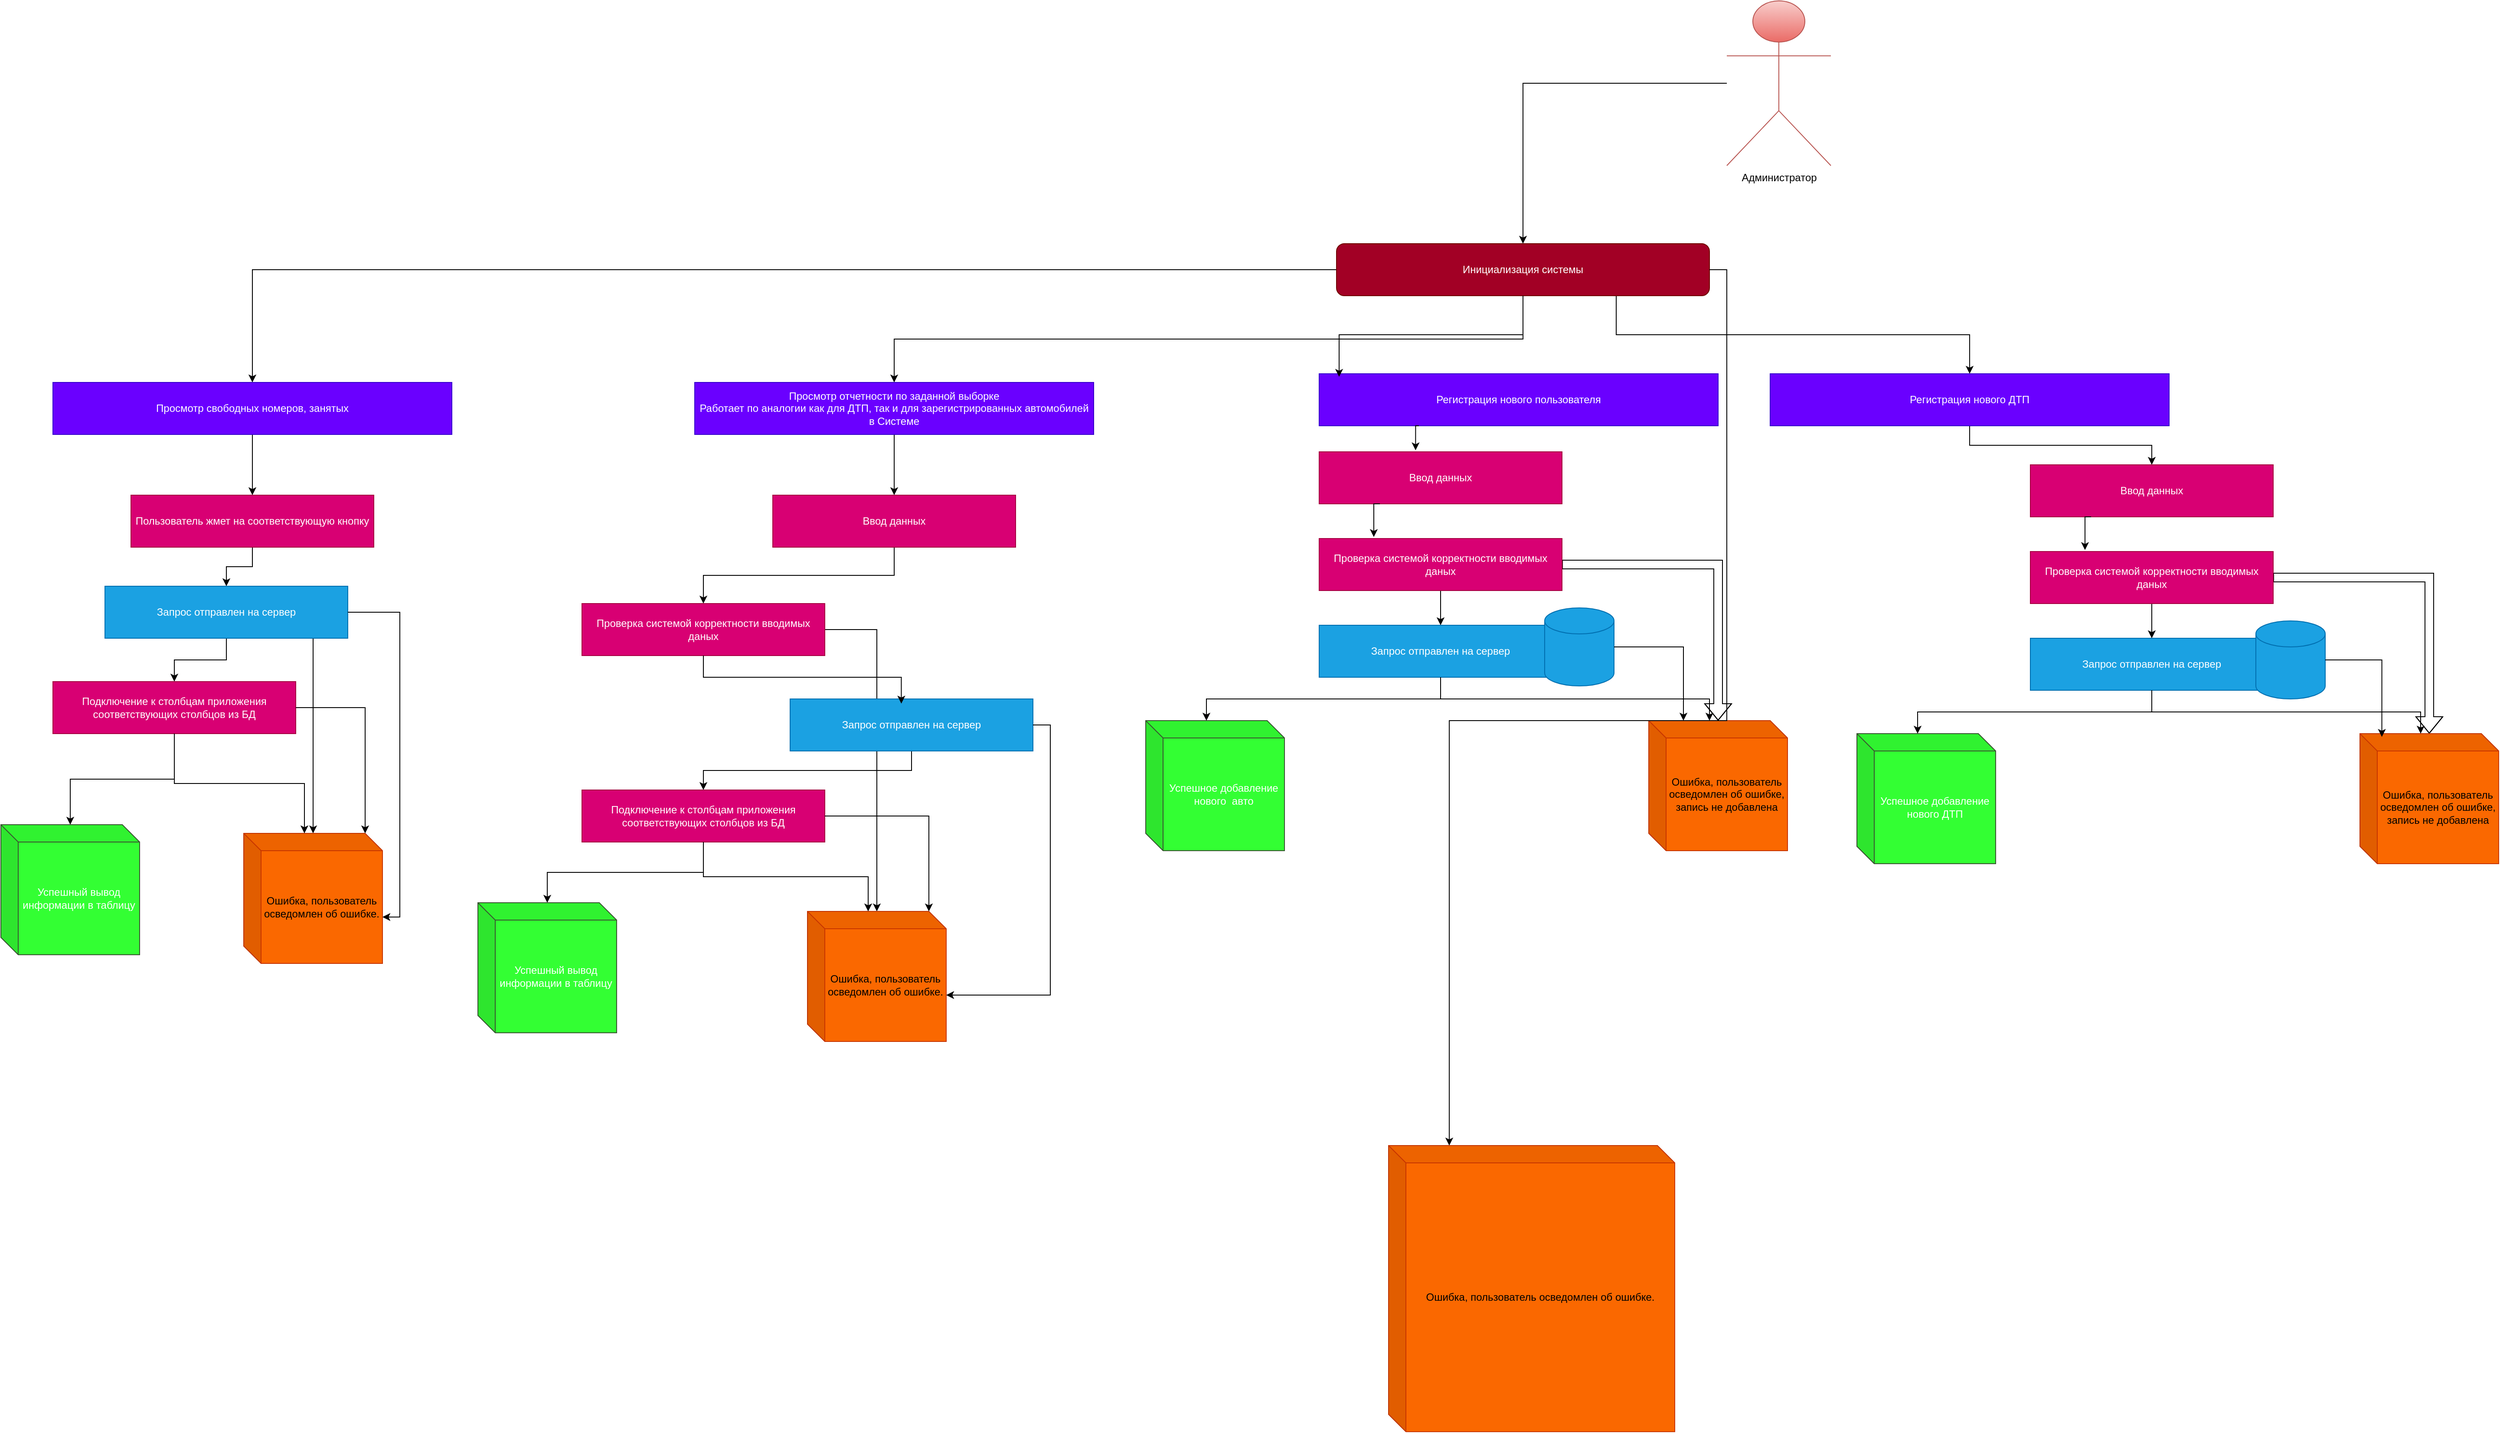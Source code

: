 <mxfile version="24.7.8">
  <diagram name="Страница — 1" id="l3_qd4YvZzGdkWrHaVRK">
    <mxGraphModel dx="4788" dy="1768" grid="1" gridSize="10" guides="1" tooltips="1" connect="1" arrows="1" fold="1" page="1" pageScale="1" pageWidth="1920" pageHeight="1200" math="0" shadow="0">
      <root>
        <mxCell id="0" />
        <mxCell id="1" parent="0" />
        <mxCell id="J9d9_HpMv3V3XmsUq5mp-21" style="edgeStyle=orthogonalEdgeStyle;rounded=0;orthogonalLoop=1;jettySize=auto;html=1;exitX=0.75;exitY=1;exitDx=0;exitDy=0;" edge="1" parent="1" source="J9d9_HpMv3V3XmsUq5mp-1" target="J9d9_HpMv3V3XmsUq5mp-20">
          <mxGeometry relative="1" as="geometry" />
        </mxCell>
        <mxCell id="J9d9_HpMv3V3XmsUq5mp-36" style="edgeStyle=orthogonalEdgeStyle;rounded=0;orthogonalLoop=1;jettySize=auto;html=1;exitX=0.5;exitY=1;exitDx=0;exitDy=0;entryX=0.5;entryY=0;entryDx=0;entryDy=0;" edge="1" parent="1" source="J9d9_HpMv3V3XmsUq5mp-1" target="J9d9_HpMv3V3XmsUq5mp-35">
          <mxGeometry relative="1" as="geometry" />
        </mxCell>
        <mxCell id="J9d9_HpMv3V3XmsUq5mp-70" style="edgeStyle=orthogonalEdgeStyle;rounded=0;orthogonalLoop=1;jettySize=auto;html=1;exitX=0;exitY=0.5;exitDx=0;exitDy=0;entryX=0.5;entryY=0;entryDx=0;entryDy=0;" edge="1" parent="1" source="J9d9_HpMv3V3XmsUq5mp-1" target="J9d9_HpMv3V3XmsUq5mp-55">
          <mxGeometry relative="1" as="geometry" />
        </mxCell>
        <mxCell id="J9d9_HpMv3V3XmsUq5mp-1" value="Инициализация системы" style="rounded=1;whiteSpace=wrap;html=1;fillColor=#a20025;fontColor=#ffffff;strokeColor=#6F0000;" vertex="1" parent="1">
          <mxGeometry x="430" y="350" width="430" height="60" as="geometry" />
        </mxCell>
        <mxCell id="J9d9_HpMv3V3XmsUq5mp-5" style="edgeStyle=orthogonalEdgeStyle;rounded=0;orthogonalLoop=1;jettySize=auto;html=1;entryX=0.5;entryY=0;entryDx=0;entryDy=0;" edge="1" parent="1" source="J9d9_HpMv3V3XmsUq5mp-2" target="J9d9_HpMv3V3XmsUq5mp-1">
          <mxGeometry relative="1" as="geometry" />
        </mxCell>
        <mxCell id="J9d9_HpMv3V3XmsUq5mp-2" value="Администратор" style="shape=umlActor;verticalLabelPosition=bottom;verticalAlign=top;html=1;outlineConnect=0;fillColor=#f8cecc;strokeColor=#b85450;gradientColor=#ea6b66;" vertex="1" parent="1">
          <mxGeometry x="880" y="70" width="120" height="190" as="geometry" />
        </mxCell>
        <mxCell id="J9d9_HpMv3V3XmsUq5mp-6" value="Регистрация нового пользователя" style="rounded=0;whiteSpace=wrap;html=1;fillColor=#6a00ff;fontColor=#ffffff;strokeColor=#3700CC;" vertex="1" parent="1">
          <mxGeometry x="410" y="500" width="460" height="60" as="geometry" />
        </mxCell>
        <mxCell id="J9d9_HpMv3V3XmsUq5mp-7" style="edgeStyle=orthogonalEdgeStyle;rounded=0;orthogonalLoop=1;jettySize=auto;html=1;exitX=0.5;exitY=1;exitDx=0;exitDy=0;entryX=0.05;entryY=0.059;entryDx=0;entryDy=0;entryPerimeter=0;" edge="1" parent="1" source="J9d9_HpMv3V3XmsUq5mp-1" target="J9d9_HpMv3V3XmsUq5mp-6">
          <mxGeometry relative="1" as="geometry" />
        </mxCell>
        <mxCell id="J9d9_HpMv3V3XmsUq5mp-8" value="Ввод данных" style="rounded=0;whiteSpace=wrap;html=1;fillColor=#d80073;fontColor=#ffffff;strokeColor=#A50040;" vertex="1" parent="1">
          <mxGeometry x="410" y="590" width="280" height="60" as="geometry" />
        </mxCell>
        <mxCell id="J9d9_HpMv3V3XmsUq5mp-9" style="edgeStyle=orthogonalEdgeStyle;rounded=0;orthogonalLoop=1;jettySize=auto;html=1;exitX=0.25;exitY=1;exitDx=0;exitDy=0;entryX=0.397;entryY=-0.029;entryDx=0;entryDy=0;entryPerimeter=0;" edge="1" parent="1" source="J9d9_HpMv3V3XmsUq5mp-6" target="J9d9_HpMv3V3XmsUq5mp-8">
          <mxGeometry relative="1" as="geometry" />
        </mxCell>
        <mxCell id="J9d9_HpMv3V3XmsUq5mp-14" style="edgeStyle=orthogonalEdgeStyle;rounded=0;orthogonalLoop=1;jettySize=auto;html=1;exitX=0.5;exitY=1;exitDx=0;exitDy=0;entryX=0.5;entryY=0;entryDx=0;entryDy=0;" edge="1" parent="1" source="J9d9_HpMv3V3XmsUq5mp-10" target="J9d9_HpMv3V3XmsUq5mp-12">
          <mxGeometry relative="1" as="geometry" />
        </mxCell>
        <mxCell id="J9d9_HpMv3V3XmsUq5mp-19" style="edgeStyle=orthogonalEdgeStyle;rounded=0;orthogonalLoop=1;jettySize=auto;html=1;exitX=1;exitY=0.5;exitDx=0;exitDy=0;shape=flexArrow;" edge="1" parent="1" source="J9d9_HpMv3V3XmsUq5mp-10" target="J9d9_HpMv3V3XmsUq5mp-17">
          <mxGeometry relative="1" as="geometry" />
        </mxCell>
        <mxCell id="J9d9_HpMv3V3XmsUq5mp-10" value="Проверка системой корректности вводимых даных" style="rounded=0;whiteSpace=wrap;html=1;fillColor=#d80073;fontColor=#ffffff;strokeColor=#A50040;" vertex="1" parent="1">
          <mxGeometry x="410" y="690" width="280" height="60" as="geometry" />
        </mxCell>
        <mxCell id="J9d9_HpMv3V3XmsUq5mp-11" style="edgeStyle=orthogonalEdgeStyle;rounded=0;orthogonalLoop=1;jettySize=auto;html=1;exitX=0.25;exitY=1;exitDx=0;exitDy=0;entryX=0.225;entryY=-0.029;entryDx=0;entryDy=0;entryPerimeter=0;" edge="1" parent="1" source="J9d9_HpMv3V3XmsUq5mp-8" target="J9d9_HpMv3V3XmsUq5mp-10">
          <mxGeometry relative="1" as="geometry" />
        </mxCell>
        <mxCell id="J9d9_HpMv3V3XmsUq5mp-12" value="Запрос отправлен на сервер" style="rounded=0;whiteSpace=wrap;html=1;fillColor=#1ba1e2;fontColor=#ffffff;strokeColor=#006EAF;" vertex="1" parent="1">
          <mxGeometry x="410" y="790" width="280" height="60" as="geometry" />
        </mxCell>
        <mxCell id="J9d9_HpMv3V3XmsUq5mp-13" value="" style="shape=cylinder3;whiteSpace=wrap;html=1;boundedLbl=1;backgroundOutline=1;size=15;fillColor=#1ba1e2;fontColor=#ffffff;strokeColor=#006EAF;" vertex="1" parent="1">
          <mxGeometry x="670" y="770" width="80" height="90" as="geometry" />
        </mxCell>
        <mxCell id="J9d9_HpMv3V3XmsUq5mp-15" value="Успешное добавление нового&amp;nbsp; авто" style="shape=cube;whiteSpace=wrap;html=1;boundedLbl=1;backgroundOutline=1;darkOpacity=0.05;darkOpacity2=0.1;fillColor=#33FF33;fontColor=#ffffff;strokeColor=#3A5431;" vertex="1" parent="1">
          <mxGeometry x="210" y="900" width="160" height="150" as="geometry" />
        </mxCell>
        <mxCell id="J9d9_HpMv3V3XmsUq5mp-16" style="edgeStyle=orthogonalEdgeStyle;rounded=0;orthogonalLoop=1;jettySize=auto;html=1;exitX=0.5;exitY=1;exitDx=0;exitDy=0;entryX=0;entryY=0;entryDx=70;entryDy=0;entryPerimeter=0;" edge="1" parent="1" source="J9d9_HpMv3V3XmsUq5mp-12" target="J9d9_HpMv3V3XmsUq5mp-15">
          <mxGeometry relative="1" as="geometry" />
        </mxCell>
        <mxCell id="J9d9_HpMv3V3XmsUq5mp-17" value="Ошибка, пользователь осведомлен об ошибке, запись не добавлена" style="shape=cube;whiteSpace=wrap;html=1;boundedLbl=1;backgroundOutline=1;darkOpacity=0.05;darkOpacity2=0.1;fillColor=#fa6800;fontColor=#000000;strokeColor=#C73500;" vertex="1" parent="1">
          <mxGeometry x="790" y="900" width="160" height="150" as="geometry" />
        </mxCell>
        <mxCell id="J9d9_HpMv3V3XmsUq5mp-18" style="edgeStyle=orthogonalEdgeStyle;rounded=0;orthogonalLoop=1;jettySize=auto;html=1;exitX=0.5;exitY=1;exitDx=0;exitDy=0;entryX=0;entryY=0;entryDx=70;entryDy=0;entryPerimeter=0;" edge="1" parent="1" source="J9d9_HpMv3V3XmsUq5mp-12" target="J9d9_HpMv3V3XmsUq5mp-17">
          <mxGeometry relative="1" as="geometry" />
        </mxCell>
        <mxCell id="J9d9_HpMv3V3XmsUq5mp-34" style="edgeStyle=orthogonalEdgeStyle;rounded=0;orthogonalLoop=1;jettySize=auto;html=1;exitX=0.5;exitY=1;exitDx=0;exitDy=0;entryX=0.5;entryY=0;entryDx=0;entryDy=0;" edge="1" parent="1" source="J9d9_HpMv3V3XmsUq5mp-20" target="J9d9_HpMv3V3XmsUq5mp-22">
          <mxGeometry relative="1" as="geometry" />
        </mxCell>
        <mxCell id="J9d9_HpMv3V3XmsUq5mp-20" value="Регистрация нового ДТП" style="rounded=0;whiteSpace=wrap;html=1;fillColor=#6a00ff;fontColor=#ffffff;strokeColor=#3700CC;" vertex="1" parent="1">
          <mxGeometry x="930" y="500" width="460" height="60" as="geometry" />
        </mxCell>
        <mxCell id="J9d9_HpMv3V3XmsUq5mp-22" value="Ввод данных" style="rounded=0;whiteSpace=wrap;html=1;fillColor=#d80073;fontColor=#ffffff;strokeColor=#A50040;" vertex="1" parent="1">
          <mxGeometry x="1230" y="605" width="280" height="60" as="geometry" />
        </mxCell>
        <mxCell id="J9d9_HpMv3V3XmsUq5mp-24" style="edgeStyle=orthogonalEdgeStyle;rounded=0;orthogonalLoop=1;jettySize=auto;html=1;exitX=0.5;exitY=1;exitDx=0;exitDy=0;entryX=0.5;entryY=0;entryDx=0;entryDy=0;" edge="1" parent="1" source="J9d9_HpMv3V3XmsUq5mp-26" target="J9d9_HpMv3V3XmsUq5mp-28">
          <mxGeometry relative="1" as="geometry" />
        </mxCell>
        <mxCell id="J9d9_HpMv3V3XmsUq5mp-25" style="edgeStyle=orthogonalEdgeStyle;rounded=0;orthogonalLoop=1;jettySize=auto;html=1;exitX=1;exitY=0.5;exitDx=0;exitDy=0;shape=flexArrow;" edge="1" parent="1" source="J9d9_HpMv3V3XmsUq5mp-26" target="J9d9_HpMv3V3XmsUq5mp-32">
          <mxGeometry relative="1" as="geometry" />
        </mxCell>
        <mxCell id="J9d9_HpMv3V3XmsUq5mp-26" value="Проверка системой корректности вводимых даных" style="rounded=0;whiteSpace=wrap;html=1;fillColor=#d80073;fontColor=#ffffff;strokeColor=#A50040;" vertex="1" parent="1">
          <mxGeometry x="1230" y="705" width="280" height="60" as="geometry" />
        </mxCell>
        <mxCell id="J9d9_HpMv3V3XmsUq5mp-27" style="edgeStyle=orthogonalEdgeStyle;rounded=0;orthogonalLoop=1;jettySize=auto;html=1;exitX=0.25;exitY=1;exitDx=0;exitDy=0;entryX=0.225;entryY=-0.029;entryDx=0;entryDy=0;entryPerimeter=0;" edge="1" parent="1" source="J9d9_HpMv3V3XmsUq5mp-22" target="J9d9_HpMv3V3XmsUq5mp-26">
          <mxGeometry relative="1" as="geometry" />
        </mxCell>
        <mxCell id="J9d9_HpMv3V3XmsUq5mp-28" value="Запрос отправлен на сервер" style="rounded=0;whiteSpace=wrap;html=1;fillColor=#1ba1e2;fontColor=#ffffff;strokeColor=#006EAF;" vertex="1" parent="1">
          <mxGeometry x="1230" y="805" width="280" height="60" as="geometry" />
        </mxCell>
        <mxCell id="J9d9_HpMv3V3XmsUq5mp-29" value="" style="shape=cylinder3;whiteSpace=wrap;html=1;boundedLbl=1;backgroundOutline=1;size=15;fillColor=#1ba1e2;fontColor=#ffffff;strokeColor=#006EAF;" vertex="1" parent="1">
          <mxGeometry x="1490" y="785" width="80" height="90" as="geometry" />
        </mxCell>
        <mxCell id="J9d9_HpMv3V3XmsUq5mp-30" value="Успешное добавление нового ДТП" style="shape=cube;whiteSpace=wrap;html=1;boundedLbl=1;backgroundOutline=1;darkOpacity=0.05;darkOpacity2=0.1;fillColor=#33FF33;fontColor=#ffffff;strokeColor=#3A5431;" vertex="1" parent="1">
          <mxGeometry x="1030" y="915" width="160" height="150" as="geometry" />
        </mxCell>
        <mxCell id="J9d9_HpMv3V3XmsUq5mp-31" style="edgeStyle=orthogonalEdgeStyle;rounded=0;orthogonalLoop=1;jettySize=auto;html=1;exitX=0.5;exitY=1;exitDx=0;exitDy=0;entryX=0;entryY=0;entryDx=70;entryDy=0;entryPerimeter=0;" edge="1" parent="1" source="J9d9_HpMv3V3XmsUq5mp-28" target="J9d9_HpMv3V3XmsUq5mp-30">
          <mxGeometry relative="1" as="geometry" />
        </mxCell>
        <mxCell id="J9d9_HpMv3V3XmsUq5mp-32" value="Ошибка, пользователь осведомлен об ошибке, запись не добавлена" style="shape=cube;whiteSpace=wrap;html=1;boundedLbl=1;backgroundOutline=1;darkOpacity=0.05;darkOpacity2=0.1;fillColor=#fa6800;fontColor=#000000;strokeColor=#C73500;" vertex="1" parent="1">
          <mxGeometry x="1610" y="915" width="160" height="150" as="geometry" />
        </mxCell>
        <mxCell id="J9d9_HpMv3V3XmsUq5mp-33" style="edgeStyle=orthogonalEdgeStyle;rounded=0;orthogonalLoop=1;jettySize=auto;html=1;exitX=0.5;exitY=1;exitDx=0;exitDy=0;entryX=0;entryY=0;entryDx=70;entryDy=0;entryPerimeter=0;" edge="1" parent="1" source="J9d9_HpMv3V3XmsUq5mp-28" target="J9d9_HpMv3V3XmsUq5mp-32">
          <mxGeometry relative="1" as="geometry" />
        </mxCell>
        <mxCell id="J9d9_HpMv3V3XmsUq5mp-38" style="edgeStyle=orthogonalEdgeStyle;rounded=0;orthogonalLoop=1;jettySize=auto;html=1;exitX=0.5;exitY=1;exitDx=0;exitDy=0;entryX=0.5;entryY=0;entryDx=0;entryDy=0;" edge="1" parent="1" source="J9d9_HpMv3V3XmsUq5mp-35" target="J9d9_HpMv3V3XmsUq5mp-37">
          <mxGeometry relative="1" as="geometry" />
        </mxCell>
        <mxCell id="J9d9_HpMv3V3XmsUq5mp-35" value="Просмотр отчетности по заданной выборке&lt;div&gt;Работает по аналогии как для ДТП, так и для зарегистрированных автомобилей в Системе&lt;/div&gt;" style="rounded=0;whiteSpace=wrap;html=1;fillColor=#6a00ff;fontColor=#ffffff;strokeColor=#3700CC;" vertex="1" parent="1">
          <mxGeometry x="-310" y="510" width="460" height="60" as="geometry" />
        </mxCell>
        <mxCell id="J9d9_HpMv3V3XmsUq5mp-40" style="edgeStyle=orthogonalEdgeStyle;rounded=0;orthogonalLoop=1;jettySize=auto;html=1;exitX=0.5;exitY=1;exitDx=0;exitDy=0;entryX=0.5;entryY=0;entryDx=0;entryDy=0;" edge="1" parent="1" source="J9d9_HpMv3V3XmsUq5mp-37" target="J9d9_HpMv3V3XmsUq5mp-39">
          <mxGeometry relative="1" as="geometry" />
        </mxCell>
        <mxCell id="J9d9_HpMv3V3XmsUq5mp-37" value="Ввод данных" style="rounded=0;whiteSpace=wrap;html=1;fillColor=#d80073;fontColor=#ffffff;strokeColor=#A50040;" vertex="1" parent="1">
          <mxGeometry x="-220" y="640" width="280" height="60" as="geometry" />
        </mxCell>
        <mxCell id="J9d9_HpMv3V3XmsUq5mp-49" style="edgeStyle=orthogonalEdgeStyle;rounded=0;orthogonalLoop=1;jettySize=auto;html=1;exitX=1;exitY=0.5;exitDx=0;exitDy=0;" edge="1" parent="1" source="J9d9_HpMv3V3XmsUq5mp-39" target="J9d9_HpMv3V3XmsUq5mp-47">
          <mxGeometry relative="1" as="geometry" />
        </mxCell>
        <mxCell id="J9d9_HpMv3V3XmsUq5mp-39" value="Проверка системой корректности вводимых даных" style="rounded=0;whiteSpace=wrap;html=1;fillColor=#d80073;fontColor=#ffffff;strokeColor=#A50040;" vertex="1" parent="1">
          <mxGeometry x="-440" y="765" width="280" height="60" as="geometry" />
        </mxCell>
        <mxCell id="J9d9_HpMv3V3XmsUq5mp-44" style="edgeStyle=orthogonalEdgeStyle;rounded=0;orthogonalLoop=1;jettySize=auto;html=1;exitX=0.5;exitY=1;exitDx=0;exitDy=0;entryX=0.5;entryY=0;entryDx=0;entryDy=0;" edge="1" parent="1" source="J9d9_HpMv3V3XmsUq5mp-41" target="J9d9_HpMv3V3XmsUq5mp-43">
          <mxGeometry relative="1" as="geometry" />
        </mxCell>
        <mxCell id="J9d9_HpMv3V3XmsUq5mp-41" value="Запрос отправлен на сервер" style="rounded=0;whiteSpace=wrap;html=1;fillColor=#1ba1e2;fontColor=#ffffff;strokeColor=#006EAF;" vertex="1" parent="1">
          <mxGeometry x="-200" y="875" width="280" height="60" as="geometry" />
        </mxCell>
        <mxCell id="J9d9_HpMv3V3XmsUq5mp-42" style="edgeStyle=orthogonalEdgeStyle;rounded=0;orthogonalLoop=1;jettySize=auto;html=1;exitX=0.5;exitY=1;exitDx=0;exitDy=0;entryX=0.458;entryY=0.089;entryDx=0;entryDy=0;entryPerimeter=0;" edge="1" parent="1" source="J9d9_HpMv3V3XmsUq5mp-39" target="J9d9_HpMv3V3XmsUq5mp-41">
          <mxGeometry relative="1" as="geometry" />
        </mxCell>
        <mxCell id="J9d9_HpMv3V3XmsUq5mp-46" style="edgeStyle=orthogonalEdgeStyle;rounded=0;orthogonalLoop=1;jettySize=auto;html=1;exitX=0.5;exitY=1;exitDx=0;exitDy=0;" edge="1" parent="1" source="J9d9_HpMv3V3XmsUq5mp-43" target="J9d9_HpMv3V3XmsUq5mp-45">
          <mxGeometry relative="1" as="geometry" />
        </mxCell>
        <mxCell id="J9d9_HpMv3V3XmsUq5mp-43" value="Подключение к столбцам приложения соответствующих столбцов из БД" style="rounded=0;whiteSpace=wrap;html=1;fillColor=#d80073;fontColor=#ffffff;strokeColor=#A50040;" vertex="1" parent="1">
          <mxGeometry x="-440" y="980" width="280" height="60" as="geometry" />
        </mxCell>
        <mxCell id="J9d9_HpMv3V3XmsUq5mp-45" value="Успешный вывод информации в таблицу" style="shape=cube;whiteSpace=wrap;html=1;boundedLbl=1;backgroundOutline=1;darkOpacity=0.05;darkOpacity2=0.1;fillColor=#33FF33;fontColor=#ffffff;strokeColor=#3A5431;" vertex="1" parent="1">
          <mxGeometry x="-560" y="1110" width="160" height="150" as="geometry" />
        </mxCell>
        <mxCell id="J9d9_HpMv3V3XmsUq5mp-47" value="Ошибка, пользователь осведомлен об ошибке." style="shape=cube;whiteSpace=wrap;html=1;boundedLbl=1;backgroundOutline=1;darkOpacity=0.05;darkOpacity2=0.1;fillColor=#fa6800;fontColor=#000000;strokeColor=#C73500;" vertex="1" parent="1">
          <mxGeometry x="-180" y="1120" width="160" height="150" as="geometry" />
        </mxCell>
        <mxCell id="J9d9_HpMv3V3XmsUq5mp-48" style="edgeStyle=orthogonalEdgeStyle;rounded=0;orthogonalLoop=1;jettySize=auto;html=1;exitX=0.5;exitY=1;exitDx=0;exitDy=0;entryX=0;entryY=0;entryDx=70;entryDy=0;entryPerimeter=0;" edge="1" parent="1" source="J9d9_HpMv3V3XmsUq5mp-43" target="J9d9_HpMv3V3XmsUq5mp-47">
          <mxGeometry relative="1" as="geometry" />
        </mxCell>
        <mxCell id="J9d9_HpMv3V3XmsUq5mp-50" style="edgeStyle=orthogonalEdgeStyle;rounded=0;orthogonalLoop=1;jettySize=auto;html=1;exitX=1;exitY=0.5;exitDx=0;exitDy=0;entryX=0;entryY=0;entryDx=140;entryDy=0;entryPerimeter=0;" edge="1" parent="1" source="J9d9_HpMv3V3XmsUq5mp-43" target="J9d9_HpMv3V3XmsUq5mp-47">
          <mxGeometry relative="1" as="geometry" />
        </mxCell>
        <mxCell id="J9d9_HpMv3V3XmsUq5mp-51" style="edgeStyle=orthogonalEdgeStyle;rounded=0;orthogonalLoop=1;jettySize=auto;html=1;exitX=1;exitY=0.5;exitDx=0;exitDy=0;entryX=1;entryY=0.643;entryDx=0;entryDy=0;entryPerimeter=0;" edge="1" parent="1" source="J9d9_HpMv3V3XmsUq5mp-41" target="J9d9_HpMv3V3XmsUq5mp-47">
          <mxGeometry relative="1" as="geometry" />
        </mxCell>
        <mxCell id="J9d9_HpMv3V3XmsUq5mp-52" style="edgeStyle=orthogonalEdgeStyle;rounded=0;orthogonalLoop=1;jettySize=auto;html=1;exitX=1;exitY=0.5;exitDx=0;exitDy=0;exitPerimeter=0;entryX=0.25;entryY=0;entryDx=0;entryDy=0;entryPerimeter=0;" edge="1" parent="1" source="J9d9_HpMv3V3XmsUq5mp-13" target="J9d9_HpMv3V3XmsUq5mp-17">
          <mxGeometry relative="1" as="geometry" />
        </mxCell>
        <mxCell id="J9d9_HpMv3V3XmsUq5mp-53" style="edgeStyle=orthogonalEdgeStyle;rounded=0;orthogonalLoop=1;jettySize=auto;html=1;exitX=1;exitY=0.5;exitDx=0;exitDy=0;exitPerimeter=0;entryX=0.158;entryY=0.025;entryDx=0;entryDy=0;entryPerimeter=0;" edge="1" parent="1" source="J9d9_HpMv3V3XmsUq5mp-29" target="J9d9_HpMv3V3XmsUq5mp-32">
          <mxGeometry relative="1" as="geometry" />
        </mxCell>
        <mxCell id="J9d9_HpMv3V3XmsUq5mp-54" style="edgeStyle=orthogonalEdgeStyle;rounded=0;orthogonalLoop=1;jettySize=auto;html=1;exitX=0.5;exitY=1;exitDx=0;exitDy=0;entryX=0.5;entryY=0;entryDx=0;entryDy=0;" edge="1" parent="1" source="J9d9_HpMv3V3XmsUq5mp-55" target="J9d9_HpMv3V3XmsUq5mp-57">
          <mxGeometry relative="1" as="geometry" />
        </mxCell>
        <mxCell id="J9d9_HpMv3V3XmsUq5mp-55" value="Просмотр свободных номеров, занятых" style="rounded=0;whiteSpace=wrap;html=1;fillColor=#6a00ff;fontColor=#ffffff;strokeColor=#3700CC;" vertex="1" parent="1">
          <mxGeometry x="-1050" y="510" width="460" height="60" as="geometry" />
        </mxCell>
        <mxCell id="J9d9_HpMv3V3XmsUq5mp-71" style="edgeStyle=orthogonalEdgeStyle;rounded=0;orthogonalLoop=1;jettySize=auto;html=1;exitX=0.5;exitY=1;exitDx=0;exitDy=0;entryX=0.5;entryY=0;entryDx=0;entryDy=0;" edge="1" parent="1" source="J9d9_HpMv3V3XmsUq5mp-57" target="J9d9_HpMv3V3XmsUq5mp-61">
          <mxGeometry relative="1" as="geometry" />
        </mxCell>
        <mxCell id="J9d9_HpMv3V3XmsUq5mp-57" value="Пользователь жмет на соответствующую кнопку" style="rounded=0;whiteSpace=wrap;html=1;fillColor=#d80073;fontColor=#ffffff;strokeColor=#A50040;" vertex="1" parent="1">
          <mxGeometry x="-960" y="640" width="280" height="60" as="geometry" />
        </mxCell>
        <mxCell id="J9d9_HpMv3V3XmsUq5mp-58" style="edgeStyle=orthogonalEdgeStyle;rounded=0;orthogonalLoop=1;jettySize=auto;html=1;exitX=1;exitY=0.5;exitDx=0;exitDy=0;" edge="1" parent="1" target="J9d9_HpMv3V3XmsUq5mp-66">
          <mxGeometry relative="1" as="geometry">
            <mxPoint x="-900.0" y="795" as="sourcePoint" />
          </mxGeometry>
        </mxCell>
        <mxCell id="J9d9_HpMv3V3XmsUq5mp-60" style="edgeStyle=orthogonalEdgeStyle;rounded=0;orthogonalLoop=1;jettySize=auto;html=1;exitX=0.5;exitY=1;exitDx=0;exitDy=0;entryX=0.5;entryY=0;entryDx=0;entryDy=0;" edge="1" parent="1" source="J9d9_HpMv3V3XmsUq5mp-61" target="J9d9_HpMv3V3XmsUq5mp-64">
          <mxGeometry relative="1" as="geometry" />
        </mxCell>
        <mxCell id="J9d9_HpMv3V3XmsUq5mp-61" value="Запрос отправлен на сервер" style="rounded=0;whiteSpace=wrap;html=1;fillColor=#1ba1e2;fontColor=#ffffff;strokeColor=#006EAF;" vertex="1" parent="1">
          <mxGeometry x="-990" y="745" width="280" height="60" as="geometry" />
        </mxCell>
        <mxCell id="J9d9_HpMv3V3XmsUq5mp-63" style="edgeStyle=orthogonalEdgeStyle;rounded=0;orthogonalLoop=1;jettySize=auto;html=1;exitX=0.5;exitY=1;exitDx=0;exitDy=0;" edge="1" parent="1" source="J9d9_HpMv3V3XmsUq5mp-64" target="J9d9_HpMv3V3XmsUq5mp-65">
          <mxGeometry relative="1" as="geometry" />
        </mxCell>
        <mxCell id="J9d9_HpMv3V3XmsUq5mp-64" value="Подключение к столбцам приложения соответствующих столбцов из БД" style="rounded=0;whiteSpace=wrap;html=1;fillColor=#d80073;fontColor=#ffffff;strokeColor=#A50040;" vertex="1" parent="1">
          <mxGeometry x="-1050" y="855" width="280" height="60" as="geometry" />
        </mxCell>
        <mxCell id="J9d9_HpMv3V3XmsUq5mp-65" value="Успешный вывод информации в таблицу" style="shape=cube;whiteSpace=wrap;html=1;boundedLbl=1;backgroundOutline=1;darkOpacity=0.05;darkOpacity2=0.1;fillColor=#33FF33;fontColor=#ffffff;strokeColor=#3A5431;" vertex="1" parent="1">
          <mxGeometry x="-1110" y="1020" width="160" height="150" as="geometry" />
        </mxCell>
        <mxCell id="J9d9_HpMv3V3XmsUq5mp-66" value="Ошибка, пользователь осведомлен об ошибке." style="shape=cube;whiteSpace=wrap;html=1;boundedLbl=1;backgroundOutline=1;darkOpacity=0.05;darkOpacity2=0.1;fillColor=#fa6800;fontColor=#000000;strokeColor=#C73500;" vertex="1" parent="1">
          <mxGeometry x="-830" y="1030" width="160" height="150" as="geometry" />
        </mxCell>
        <mxCell id="J9d9_HpMv3V3XmsUq5mp-67" style="edgeStyle=orthogonalEdgeStyle;rounded=0;orthogonalLoop=1;jettySize=auto;html=1;exitX=0.5;exitY=1;exitDx=0;exitDy=0;entryX=0;entryY=0;entryDx=70;entryDy=0;entryPerimeter=0;" edge="1" parent="1" source="J9d9_HpMv3V3XmsUq5mp-64" target="J9d9_HpMv3V3XmsUq5mp-66">
          <mxGeometry relative="1" as="geometry" />
        </mxCell>
        <mxCell id="J9d9_HpMv3V3XmsUq5mp-68" style="edgeStyle=orthogonalEdgeStyle;rounded=0;orthogonalLoop=1;jettySize=auto;html=1;exitX=1;exitY=0.5;exitDx=0;exitDy=0;entryX=0;entryY=0;entryDx=140;entryDy=0;entryPerimeter=0;" edge="1" parent="1" source="J9d9_HpMv3V3XmsUq5mp-64" target="J9d9_HpMv3V3XmsUq5mp-66">
          <mxGeometry relative="1" as="geometry" />
        </mxCell>
        <mxCell id="J9d9_HpMv3V3XmsUq5mp-69" style="edgeStyle=orthogonalEdgeStyle;rounded=0;orthogonalLoop=1;jettySize=auto;html=1;exitX=1;exitY=0.5;exitDx=0;exitDy=0;entryX=1;entryY=0.643;entryDx=0;entryDy=0;entryPerimeter=0;" edge="1" parent="1" source="J9d9_HpMv3V3XmsUq5mp-61" target="J9d9_HpMv3V3XmsUq5mp-66">
          <mxGeometry relative="1" as="geometry" />
        </mxCell>
        <mxCell id="J9d9_HpMv3V3XmsUq5mp-73" value="Ошибка, пользователь осведомлен об ошибке." style="shape=cube;whiteSpace=wrap;html=1;boundedLbl=1;backgroundOutline=1;darkOpacity=0.05;darkOpacity2=0.1;fillColor=#fa6800;fontColor=#000000;strokeColor=#C73500;" vertex="1" parent="1">
          <mxGeometry x="490" y="1390" width="330" height="330" as="geometry" />
        </mxCell>
        <mxCell id="J9d9_HpMv3V3XmsUq5mp-72" style="edgeStyle=orthogonalEdgeStyle;rounded=0;orthogonalLoop=1;jettySize=auto;html=1;exitX=1;exitY=0.5;exitDx=0;exitDy=0;entryX=0;entryY=0;entryDx=70;entryDy=0;entryPerimeter=0;" edge="1" parent="1" source="J9d9_HpMv3V3XmsUq5mp-1" target="J9d9_HpMv3V3XmsUq5mp-73">
          <mxGeometry relative="1" as="geometry">
            <mxPoint x="620" y="1430" as="targetPoint" />
          </mxGeometry>
        </mxCell>
      </root>
    </mxGraphModel>
  </diagram>
</mxfile>
